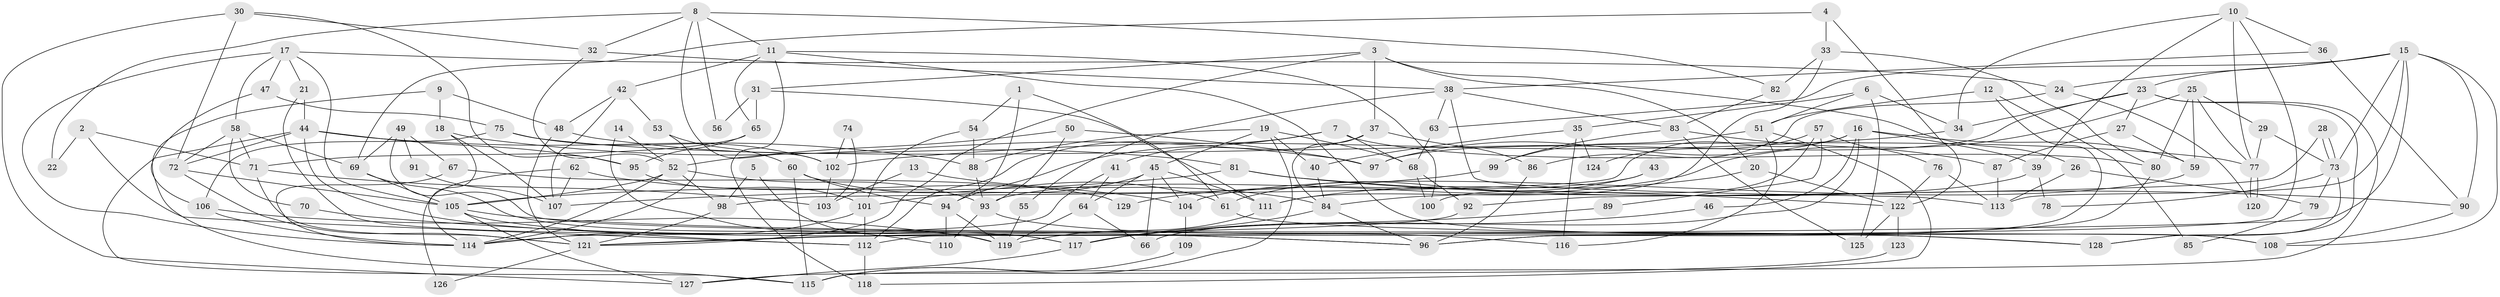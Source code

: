 // Generated by graph-tools (version 1.1) at 2025/50/03/09/25 04:50:59]
// undirected, 129 vertices, 258 edges
graph export_dot {
graph [start="1"]
  node [color=gray90,style=filled];
  1;
  2;
  3;
  4;
  5;
  6;
  7;
  8;
  9;
  10;
  11;
  12;
  13;
  14;
  15;
  16;
  17;
  18;
  19;
  20;
  21;
  22;
  23;
  24;
  25;
  26;
  27;
  28;
  29;
  30;
  31;
  32;
  33;
  34;
  35;
  36;
  37;
  38;
  39;
  40;
  41;
  42;
  43;
  44;
  45;
  46;
  47;
  48;
  49;
  50;
  51;
  52;
  53;
  54;
  55;
  56;
  57;
  58;
  59;
  60;
  61;
  62;
  63;
  64;
  65;
  66;
  67;
  68;
  69;
  70;
  71;
  72;
  73;
  74;
  75;
  76;
  77;
  78;
  79;
  80;
  81;
  82;
  83;
  84;
  85;
  86;
  87;
  88;
  89;
  90;
  91;
  92;
  93;
  94;
  95;
  96;
  97;
  98;
  99;
  100;
  101;
  102;
  103;
  104;
  105;
  106;
  107;
  108;
  109;
  110;
  111;
  112;
  113;
  114;
  115;
  116;
  117;
  118;
  119;
  120;
  121;
  122;
  123;
  124;
  125;
  126;
  127;
  128;
  129;
  1 -- 94;
  1 -- 61;
  1 -- 54;
  2 -- 112;
  2 -- 71;
  2 -- 22;
  3 -- 121;
  3 -- 37;
  3 -- 20;
  3 -- 26;
  3 -- 31;
  4 -- 122;
  4 -- 33;
  4 -- 69;
  5 -- 119;
  5 -- 98;
  6 -- 125;
  6 -- 34;
  6 -- 35;
  6 -- 51;
  7 -- 80;
  7 -- 112;
  7 -- 68;
  7 -- 94;
  8 -- 82;
  8 -- 32;
  8 -- 11;
  8 -- 22;
  8 -- 56;
  8 -- 102;
  9 -- 48;
  9 -- 115;
  9 -- 18;
  10 -- 39;
  10 -- 112;
  10 -- 34;
  10 -- 36;
  10 -- 77;
  11 -- 42;
  11 -- 65;
  11 -- 100;
  11 -- 108;
  11 -- 118;
  12 -- 96;
  12 -- 51;
  12 -- 85;
  13 -- 103;
  13 -- 84;
  14 -- 52;
  14 -- 110;
  15 -- 108;
  15 -- 121;
  15 -- 23;
  15 -- 24;
  15 -- 63;
  15 -- 73;
  15 -- 90;
  15 -- 113;
  16 -- 98;
  16 -- 97;
  16 -- 39;
  16 -- 46;
  16 -- 59;
  16 -- 66;
  17 -- 114;
  17 -- 105;
  17 -- 21;
  17 -- 24;
  17 -- 47;
  17 -- 58;
  18 -- 114;
  18 -- 97;
  18 -- 107;
  19 -- 88;
  19 -- 115;
  19 -- 40;
  19 -- 45;
  19 -- 68;
  20 -- 111;
  20 -- 122;
  21 -- 44;
  21 -- 117;
  23 -- 128;
  23 -- 27;
  23 -- 34;
  23 -- 97;
  23 -- 115;
  24 -- 86;
  24 -- 120;
  25 -- 77;
  25 -- 29;
  25 -- 59;
  25 -- 80;
  25 -- 129;
  26 -- 113;
  26 -- 79;
  27 -- 59;
  27 -- 87;
  28 -- 92;
  28 -- 73;
  28 -- 73;
  29 -- 73;
  29 -- 77;
  30 -- 95;
  30 -- 72;
  30 -- 32;
  30 -- 127;
  31 -- 65;
  31 -- 56;
  31 -- 111;
  32 -- 52;
  32 -- 38;
  33 -- 111;
  33 -- 80;
  33 -- 82;
  34 -- 102;
  35 -- 40;
  35 -- 116;
  35 -- 124;
  36 -- 38;
  36 -- 90;
  37 -- 84;
  37 -- 41;
  37 -- 86;
  38 -- 63;
  38 -- 55;
  38 -- 83;
  38 -- 113;
  39 -- 84;
  39 -- 78;
  40 -- 84;
  41 -- 64;
  41 -- 114;
  42 -- 107;
  42 -- 53;
  42 -- 48;
  43 -- 93;
  43 -- 61;
  44 -- 88;
  44 -- 72;
  44 -- 95;
  44 -- 96;
  44 -- 115;
  45 -- 111;
  45 -- 64;
  45 -- 66;
  45 -- 101;
  45 -- 104;
  46 -- 117;
  47 -- 75;
  47 -- 106;
  48 -- 81;
  48 -- 121;
  49 -- 69;
  49 -- 108;
  49 -- 67;
  49 -- 91;
  50 -- 97;
  50 -- 93;
  50 -- 52;
  51 -- 118;
  51 -- 99;
  51 -- 116;
  52 -- 105;
  52 -- 93;
  52 -- 98;
  52 -- 114;
  53 -- 60;
  53 -- 114;
  54 -- 101;
  54 -- 88;
  55 -- 119;
  57 -- 76;
  57 -- 100;
  57 -- 89;
  57 -- 124;
  58 -- 69;
  58 -- 70;
  58 -- 71;
  58 -- 72;
  59 -- 104;
  60 -- 115;
  60 -- 94;
  60 -- 61;
  61 -- 128;
  62 -- 107;
  62 -- 104;
  62 -- 126;
  63 -- 68;
  64 -- 66;
  64 -- 119;
  65 -- 95;
  65 -- 71;
  67 -- 114;
  67 -- 129;
  68 -- 92;
  68 -- 100;
  69 -- 117;
  69 -- 105;
  70 -- 96;
  71 -- 103;
  71 -- 121;
  72 -- 121;
  72 -- 105;
  73 -- 78;
  73 -- 79;
  73 -- 128;
  74 -- 102;
  74 -- 103;
  75 -- 77;
  75 -- 102;
  75 -- 106;
  76 -- 113;
  76 -- 122;
  77 -- 120;
  77 -- 120;
  79 -- 85;
  80 -- 96;
  81 -- 105;
  81 -- 90;
  81 -- 122;
  82 -- 83;
  83 -- 87;
  83 -- 99;
  83 -- 125;
  84 -- 96;
  84 -- 117;
  86 -- 96;
  87 -- 113;
  88 -- 93;
  89 -- 117;
  90 -- 108;
  91 -- 107;
  92 -- 121;
  93 -- 116;
  93 -- 110;
  94 -- 119;
  94 -- 110;
  95 -- 101;
  98 -- 121;
  99 -- 107;
  101 -- 114;
  101 -- 112;
  102 -- 103;
  104 -- 109;
  105 -- 112;
  105 -- 127;
  105 -- 128;
  106 -- 114;
  106 -- 119;
  109 -- 115;
  111 -- 119;
  112 -- 118;
  117 -- 127;
  121 -- 126;
  122 -- 123;
  122 -- 125;
  123 -- 127;
}
